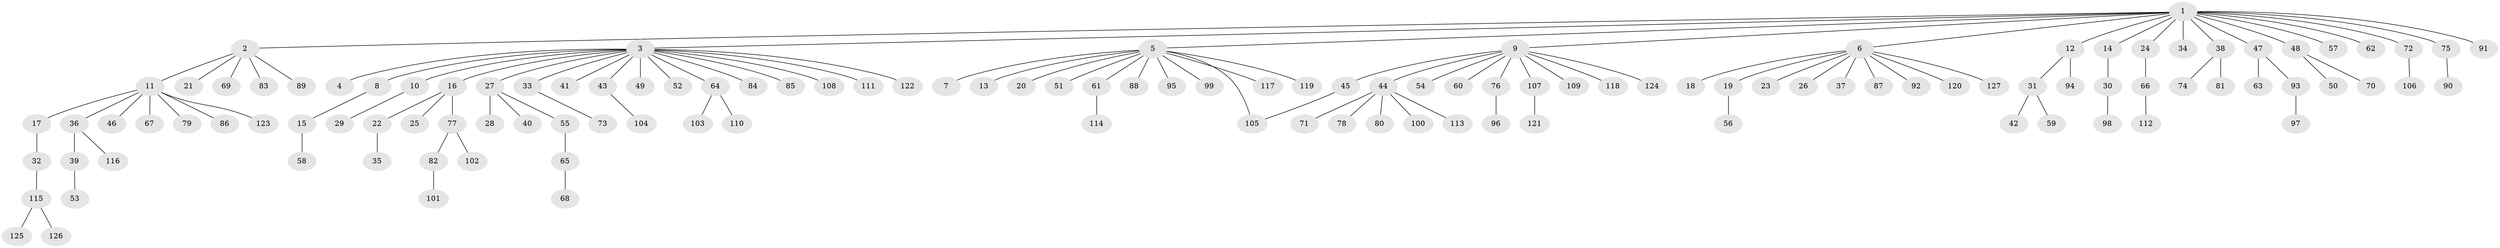 // Generated by graph-tools (version 1.1) at 2025/46/03/09/25 04:46:53]
// undirected, 127 vertices, 127 edges
graph export_dot {
graph [start="1"]
  node [color=gray90,style=filled];
  1;
  2;
  3;
  4;
  5;
  6;
  7;
  8;
  9;
  10;
  11;
  12;
  13;
  14;
  15;
  16;
  17;
  18;
  19;
  20;
  21;
  22;
  23;
  24;
  25;
  26;
  27;
  28;
  29;
  30;
  31;
  32;
  33;
  34;
  35;
  36;
  37;
  38;
  39;
  40;
  41;
  42;
  43;
  44;
  45;
  46;
  47;
  48;
  49;
  50;
  51;
  52;
  53;
  54;
  55;
  56;
  57;
  58;
  59;
  60;
  61;
  62;
  63;
  64;
  65;
  66;
  67;
  68;
  69;
  70;
  71;
  72;
  73;
  74;
  75;
  76;
  77;
  78;
  79;
  80;
  81;
  82;
  83;
  84;
  85;
  86;
  87;
  88;
  89;
  90;
  91;
  92;
  93;
  94;
  95;
  96;
  97;
  98;
  99;
  100;
  101;
  102;
  103;
  104;
  105;
  106;
  107;
  108;
  109;
  110;
  111;
  112;
  113;
  114;
  115;
  116;
  117;
  118;
  119;
  120;
  121;
  122;
  123;
  124;
  125;
  126;
  127;
  1 -- 2;
  1 -- 3;
  1 -- 5;
  1 -- 6;
  1 -- 9;
  1 -- 12;
  1 -- 14;
  1 -- 24;
  1 -- 34;
  1 -- 38;
  1 -- 47;
  1 -- 48;
  1 -- 57;
  1 -- 62;
  1 -- 72;
  1 -- 75;
  1 -- 91;
  2 -- 11;
  2 -- 21;
  2 -- 69;
  2 -- 83;
  2 -- 89;
  3 -- 4;
  3 -- 8;
  3 -- 10;
  3 -- 16;
  3 -- 27;
  3 -- 33;
  3 -- 41;
  3 -- 43;
  3 -- 49;
  3 -- 52;
  3 -- 64;
  3 -- 84;
  3 -- 85;
  3 -- 108;
  3 -- 111;
  3 -- 122;
  5 -- 7;
  5 -- 13;
  5 -- 20;
  5 -- 51;
  5 -- 61;
  5 -- 88;
  5 -- 95;
  5 -- 99;
  5 -- 105;
  5 -- 117;
  5 -- 119;
  6 -- 18;
  6 -- 19;
  6 -- 23;
  6 -- 26;
  6 -- 37;
  6 -- 87;
  6 -- 92;
  6 -- 120;
  6 -- 127;
  8 -- 15;
  9 -- 44;
  9 -- 45;
  9 -- 54;
  9 -- 60;
  9 -- 76;
  9 -- 107;
  9 -- 109;
  9 -- 118;
  9 -- 124;
  10 -- 29;
  11 -- 17;
  11 -- 36;
  11 -- 46;
  11 -- 67;
  11 -- 79;
  11 -- 86;
  11 -- 123;
  12 -- 31;
  12 -- 94;
  14 -- 30;
  15 -- 58;
  16 -- 22;
  16 -- 25;
  16 -- 77;
  17 -- 32;
  19 -- 56;
  22 -- 35;
  24 -- 66;
  27 -- 28;
  27 -- 40;
  27 -- 55;
  30 -- 98;
  31 -- 42;
  31 -- 59;
  32 -- 115;
  33 -- 73;
  36 -- 39;
  36 -- 116;
  38 -- 74;
  38 -- 81;
  39 -- 53;
  43 -- 104;
  44 -- 71;
  44 -- 78;
  44 -- 80;
  44 -- 100;
  44 -- 113;
  45 -- 105;
  47 -- 63;
  47 -- 93;
  48 -- 50;
  48 -- 70;
  55 -- 65;
  61 -- 114;
  64 -- 103;
  64 -- 110;
  65 -- 68;
  66 -- 112;
  72 -- 106;
  75 -- 90;
  76 -- 96;
  77 -- 82;
  77 -- 102;
  82 -- 101;
  93 -- 97;
  107 -- 121;
  115 -- 125;
  115 -- 126;
}
